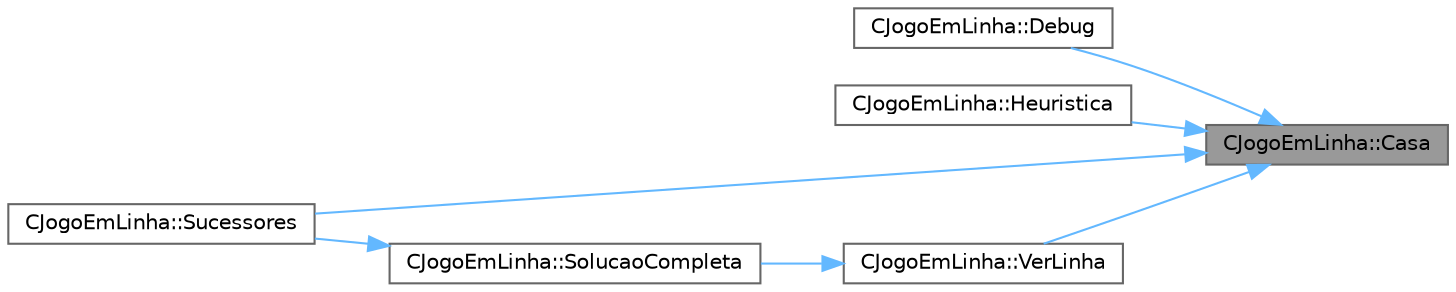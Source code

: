 digraph "CJogoEmLinha::Casa"
{
 // LATEX_PDF_SIZE
  bgcolor="transparent";
  edge [fontname=Helvetica,fontsize=10,labelfontname=Helvetica,labelfontsize=10];
  node [fontname=Helvetica,fontsize=10,shape=box,height=0.2,width=0.4];
  rankdir="RL";
  Node1 [id="Node000001",label="CJogoEmLinha::Casa",height=0.2,width=0.4,color="gray40", fillcolor="grey60", style="filled", fontcolor="black",tooltip=" "];
  Node1 -> Node2 [id="edge7_Node000001_Node000002",dir="back",color="steelblue1",style="solid",tooltip=" "];
  Node2 [id="Node000002",label="CJogoEmLinha::Debug",height=0.2,width=0.4,color="grey40", fillcolor="white", style="filled",URL="$classCJogoEmLinha.html#a241f3198f804b6e0003a45fe2d11100a",tooltip="Mostra o estado no ecrã, para debug."];
  Node1 -> Node3 [id="edge8_Node000001_Node000003",dir="back",color="steelblue1",style="solid",tooltip=" "];
  Node3 [id="Node000003",label="CJogoEmLinha::Heuristica",height=0.2,width=0.4,color="grey40", fillcolor="white", style="filled",URL="$classCJogoEmLinha.html#afe8d4a92e1840c1436c295c5a13760db",tooltip="Função para calcular quanto falta para o final, o valor da heurística."];
  Node1 -> Node4 [id="edge9_Node000001_Node000004",dir="back",color="steelblue1",style="solid",tooltip=" "];
  Node4 [id="Node000004",label="CJogoEmLinha::Sucessores",height=0.2,width=0.4,color="grey40", fillcolor="white", style="filled",URL="$classCJogoEmLinha.html#a0fbafadc8f5d1b1ed8aa3ddde563285b",tooltip="Coloca em sucessores a lista de estados sucessores."];
  Node1 -> Node5 [id="edge10_Node000001_Node000005",dir="back",color="steelblue1",style="solid",tooltip=" "];
  Node5 [id="Node000005",label="CJogoEmLinha::VerLinha",height=0.2,width=0.4,color="grey40", fillcolor="white", style="filled",URL="$classCJogoEmLinha.html#ab7f482497b6ffa4823327474f1b822ed",tooltip=" "];
  Node5 -> Node6 [id="edge11_Node000005_Node000006",dir="back",color="steelblue1",style="solid",tooltip=" "];
  Node6 [id="Node000006",label="CJogoEmLinha::SolucaoCompleta",height=0.2,width=0.4,color="grey40", fillcolor="white", style="filled",URL="$classCJogoEmLinha.html#a82679821a4ac5334b580de65f9e3441a",tooltip="Verifica se o estado actual é objectivo (é uma solução completa)"];
  Node6 -> Node4 [id="edge12_Node000006_Node000004",dir="back",color="steelblue1",style="solid",tooltip=" "];
}

